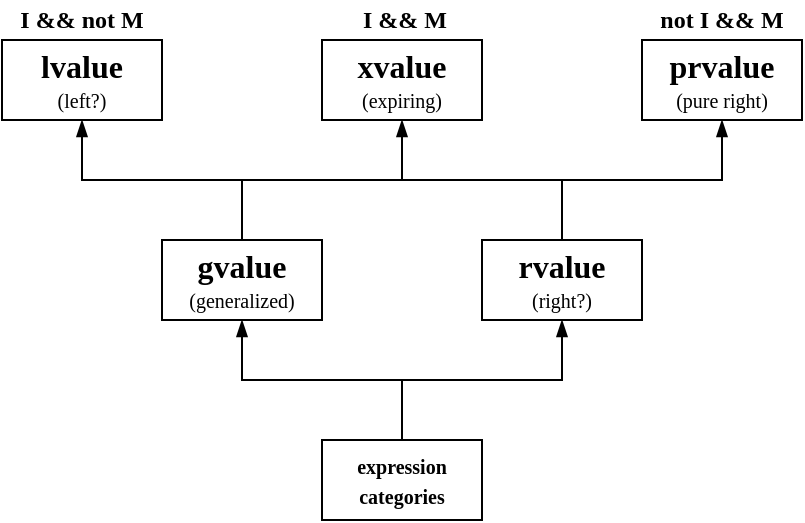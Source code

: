 <mxfile version="24.0.2" type="device">
  <diagram name="Страница — 1" id="E8A3UC12kbXpuGv7lMO0">
    <mxGraphModel dx="574" dy="312" grid="0" gridSize="10" guides="1" tooltips="1" connect="1" arrows="1" fold="1" page="1" pageScale="1" pageWidth="827" pageHeight="1169" math="0" shadow="0">
      <root>
        <mxCell id="0" />
        <mxCell id="1" parent="0" />
        <mxCell id="K8QugksHJwJesGvdx4Jt-4" value="&lt;font style=&quot;&quot; face=&quot;Verdana&quot;&gt;&lt;span style=&quot;font-size: 16px; font-weight: bold;&quot;&gt;prvalue&lt;/span&gt;&lt;br&gt;&lt;font style=&quot;font-size: 10px;&quot;&gt;(pure right)&lt;/font&gt;&lt;br&gt;&lt;/font&gt;" style="rounded=0;whiteSpace=wrap;html=1;" parent="1" vertex="1">
          <mxGeometry x="480" y="160" width="80" height="40" as="geometry" />
        </mxCell>
        <mxCell id="K8QugksHJwJesGvdx4Jt-5" value="&lt;font style=&quot;&quot; face=&quot;Verdana&quot;&gt;&lt;span style=&quot;font-size: 16px; font-weight: bold;&quot;&gt;xvalue&lt;/span&gt;&lt;br&gt;&lt;font style=&quot;font-size: 10px;&quot;&gt;(expiring)&lt;/font&gt;&lt;br&gt;&lt;/font&gt;" style="rounded=0;whiteSpace=wrap;html=1;" parent="1" vertex="1">
          <mxGeometry x="320" y="160" width="80" height="40" as="geometry" />
        </mxCell>
        <mxCell id="K8QugksHJwJesGvdx4Jt-6" value="&lt;font style=&quot;&quot; face=&quot;Verdana&quot;&gt;&lt;span style=&quot;font-size: 16px; font-weight: bold;&quot;&gt;gvalue&lt;/span&gt;&lt;br&gt;&lt;font style=&quot;font-size: 10px;&quot;&gt;(generalized)&lt;/font&gt;&lt;br&gt;&lt;/font&gt;" style="rounded=0;whiteSpace=wrap;html=1;" parent="1" vertex="1">
          <mxGeometry x="240" y="260" width="80" height="40" as="geometry" />
        </mxCell>
        <mxCell id="K8QugksHJwJesGvdx4Jt-7" value="&lt;font style=&quot;&quot; face=&quot;Verdana&quot;&gt;&lt;span style=&quot;font-size: 16px; font-weight: bold;&quot;&gt;rvalue&lt;/span&gt;&lt;br&gt;&lt;font style=&quot;font-size: 10px;&quot;&gt;(right?)&lt;/font&gt;&lt;br&gt;&lt;/font&gt;" style="rounded=0;whiteSpace=wrap;html=1;" parent="1" vertex="1">
          <mxGeometry x="400" y="260" width="80" height="40" as="geometry" />
        </mxCell>
        <mxCell id="K8QugksHJwJesGvdx4Jt-8" value="" style="endArrow=none;html=1;rounded=0;entryX=0.5;entryY=0;entryDx=0;entryDy=0;exitX=0.5;exitY=1;exitDx=0;exitDy=0;startArrow=blockThin;startFill=1;" parent="1" source="K8QugksHJwJesGvdx4Jt-12" target="K8QugksHJwJesGvdx4Jt-6" edge="1">
          <mxGeometry width="50" height="50" relative="1" as="geometry">
            <mxPoint x="200" y="200" as="sourcePoint" />
            <mxPoint x="210" y="260" as="targetPoint" />
            <Array as="points">
              <mxPoint x="200" y="230" />
              <mxPoint x="280" y="230" />
            </Array>
          </mxGeometry>
        </mxCell>
        <mxCell id="K8QugksHJwJesGvdx4Jt-9" value="" style="endArrow=blockThin;html=1;rounded=0;entryX=0.5;entryY=1;entryDx=0;entryDy=0;endFill=1;" parent="1" target="K8QugksHJwJesGvdx4Jt-5" edge="1">
          <mxGeometry width="50" height="50" relative="1" as="geometry">
            <mxPoint x="280" y="230" as="sourcePoint" />
            <mxPoint x="400" y="240" as="targetPoint" />
            <Array as="points">
              <mxPoint x="360" y="230" />
            </Array>
          </mxGeometry>
        </mxCell>
        <mxCell id="K8QugksHJwJesGvdx4Jt-10" value="" style="endArrow=none;html=1;rounded=0;entryX=0.5;entryY=0;entryDx=0;entryDy=0;" parent="1" target="K8QugksHJwJesGvdx4Jt-7" edge="1">
          <mxGeometry width="50" height="50" relative="1" as="geometry">
            <mxPoint x="360" y="230" as="sourcePoint" />
            <mxPoint x="470" y="200" as="targetPoint" />
            <Array as="points">
              <mxPoint x="440" y="230" />
            </Array>
          </mxGeometry>
        </mxCell>
        <mxCell id="K8QugksHJwJesGvdx4Jt-11" value="" style="endArrow=blockThin;html=1;rounded=0;entryX=0.5;entryY=1;entryDx=0;entryDy=0;endFill=1;" parent="1" target="K8QugksHJwJesGvdx4Jt-4" edge="1">
          <mxGeometry width="50" height="50" relative="1" as="geometry">
            <mxPoint x="440" y="230" as="sourcePoint" />
            <mxPoint x="590" y="220" as="targetPoint" />
            <Array as="points">
              <mxPoint x="520" y="230" />
            </Array>
          </mxGeometry>
        </mxCell>
        <mxCell id="K8QugksHJwJesGvdx4Jt-12" value="&lt;font style=&quot;&quot; face=&quot;Verdana&quot;&gt;&lt;span style=&quot;font-size: 16px; font-weight: bold;&quot;&gt;lvalue&lt;/span&gt;&lt;br&gt;&lt;font style=&quot;font-size: 10px;&quot;&gt;(left?)&lt;/font&gt;&lt;br&gt;&lt;/font&gt;" style="rounded=0;whiteSpace=wrap;html=1;" parent="1" vertex="1">
          <mxGeometry x="160" y="160" width="80" height="40" as="geometry" />
        </mxCell>
        <mxCell id="K8QugksHJwJesGvdx4Jt-13" value="&lt;font size=&quot;1&quot; face=&quot;Verdana&quot;&gt;&lt;b style=&quot;font-size: 12px;&quot;&gt;I &amp;amp;&amp;amp; not M&lt;/b&gt;&lt;/font&gt;" style="text;html=1;strokeColor=none;fillColor=none;align=center;verticalAlign=middle;whiteSpace=wrap;rounded=0;" parent="1" vertex="1">
          <mxGeometry x="160" y="140" width="80" height="20" as="geometry" />
        </mxCell>
        <mxCell id="K8QugksHJwJesGvdx4Jt-14" value="&lt;font size=&quot;1&quot; face=&quot;Verdana&quot;&gt;&lt;b style=&quot;font-size: 12px;&quot;&gt;not I &amp;amp;&amp;amp; M&lt;/b&gt;&lt;/font&gt;" style="text;html=1;strokeColor=none;fillColor=none;align=center;verticalAlign=middle;whiteSpace=wrap;rounded=0;" parent="1" vertex="1">
          <mxGeometry x="480" y="140" width="80" height="20" as="geometry" />
        </mxCell>
        <mxCell id="K8QugksHJwJesGvdx4Jt-19" value="&lt;font size=&quot;1&quot; face=&quot;Verdana&quot;&gt;&lt;b style=&quot;&quot;&gt;expression&lt;br&gt;categories&lt;br&gt;&lt;/b&gt;&lt;/font&gt;" style="rounded=0;whiteSpace=wrap;html=1;" parent="1" vertex="1">
          <mxGeometry x="320" y="360" width="80" height="40" as="geometry" />
        </mxCell>
        <mxCell id="K8QugksHJwJesGvdx4Jt-20" value="" style="endArrow=blockThin;html=1;rounded=0;exitX=0.5;exitY=0;exitDx=0;exitDy=0;entryX=0.5;entryY=1;entryDx=0;entryDy=0;endFill=1;" parent="1" source="K8QugksHJwJesGvdx4Jt-19" target="K8QugksHJwJesGvdx4Jt-6" edge="1">
          <mxGeometry width="50" height="50" relative="1" as="geometry">
            <mxPoint x="330" y="350" as="sourcePoint" />
            <mxPoint x="380" y="300" as="targetPoint" />
            <Array as="points">
              <mxPoint x="360" y="330" />
              <mxPoint x="280" y="330" />
            </Array>
          </mxGeometry>
        </mxCell>
        <mxCell id="K8QugksHJwJesGvdx4Jt-21" value="" style="endArrow=blockThin;html=1;rounded=0;entryX=0.5;entryY=1;entryDx=0;entryDy=0;endFill=1;" parent="1" target="K8QugksHJwJesGvdx4Jt-7" edge="1">
          <mxGeometry width="50" height="50" relative="1" as="geometry">
            <mxPoint x="360" y="330" as="sourcePoint" />
            <mxPoint x="500" y="340" as="targetPoint" />
            <Array as="points">
              <mxPoint x="440" y="330" />
            </Array>
          </mxGeometry>
        </mxCell>
        <mxCell id="K8QugksHJwJesGvdx4Jt-24" value="&lt;font size=&quot;1&quot; face=&quot;Verdana&quot;&gt;&lt;b style=&quot;font-size: 12px;&quot;&gt;&amp;nbsp;I &amp;amp;&amp;amp; M&lt;/b&gt;&lt;/font&gt;" style="text;html=1;strokeColor=none;fillColor=none;align=center;verticalAlign=middle;whiteSpace=wrap;rounded=0;" parent="1" vertex="1">
          <mxGeometry x="320" y="140" width="80" height="20" as="geometry" />
        </mxCell>
      </root>
    </mxGraphModel>
  </diagram>
</mxfile>
